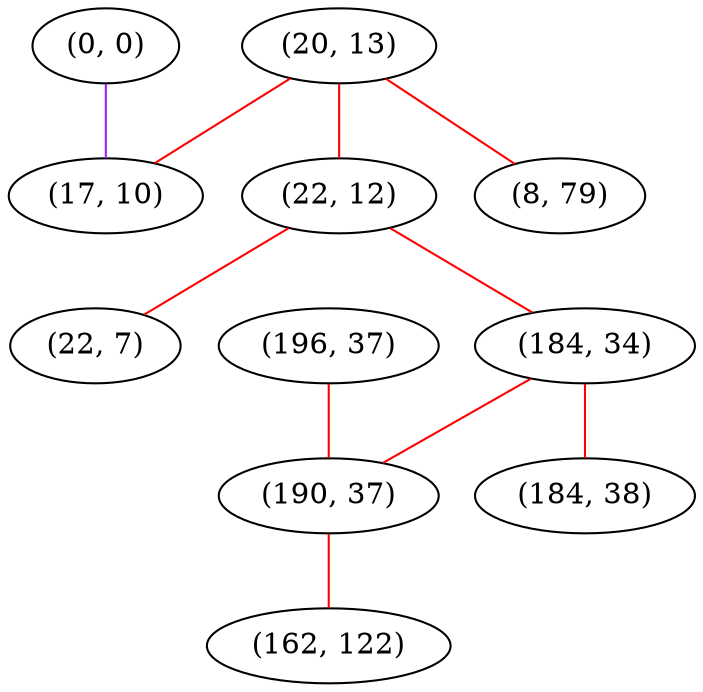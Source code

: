 graph "" {
"(20, 13)";
"(0, 0)";
"(17, 10)";
"(22, 12)";
"(196, 37)";
"(22, 7)";
"(184, 34)";
"(190, 37)";
"(184, 38)";
"(8, 79)";
"(162, 122)";
"(20, 13)" -- "(17, 10)"  [color=red, key=0, weight=1];
"(20, 13)" -- "(22, 12)"  [color=red, key=0, weight=1];
"(20, 13)" -- "(8, 79)"  [color=red, key=0, weight=1];
"(0, 0)" -- "(17, 10)"  [color=purple, key=0, weight=4];
"(22, 12)" -- "(22, 7)"  [color=red, key=0, weight=1];
"(22, 12)" -- "(184, 34)"  [color=red, key=0, weight=1];
"(196, 37)" -- "(190, 37)"  [color=red, key=0, weight=1];
"(184, 34)" -- "(190, 37)"  [color=red, key=0, weight=1];
"(184, 34)" -- "(184, 38)"  [color=red, key=0, weight=1];
"(190, 37)" -- "(162, 122)"  [color=red, key=0, weight=1];
}
